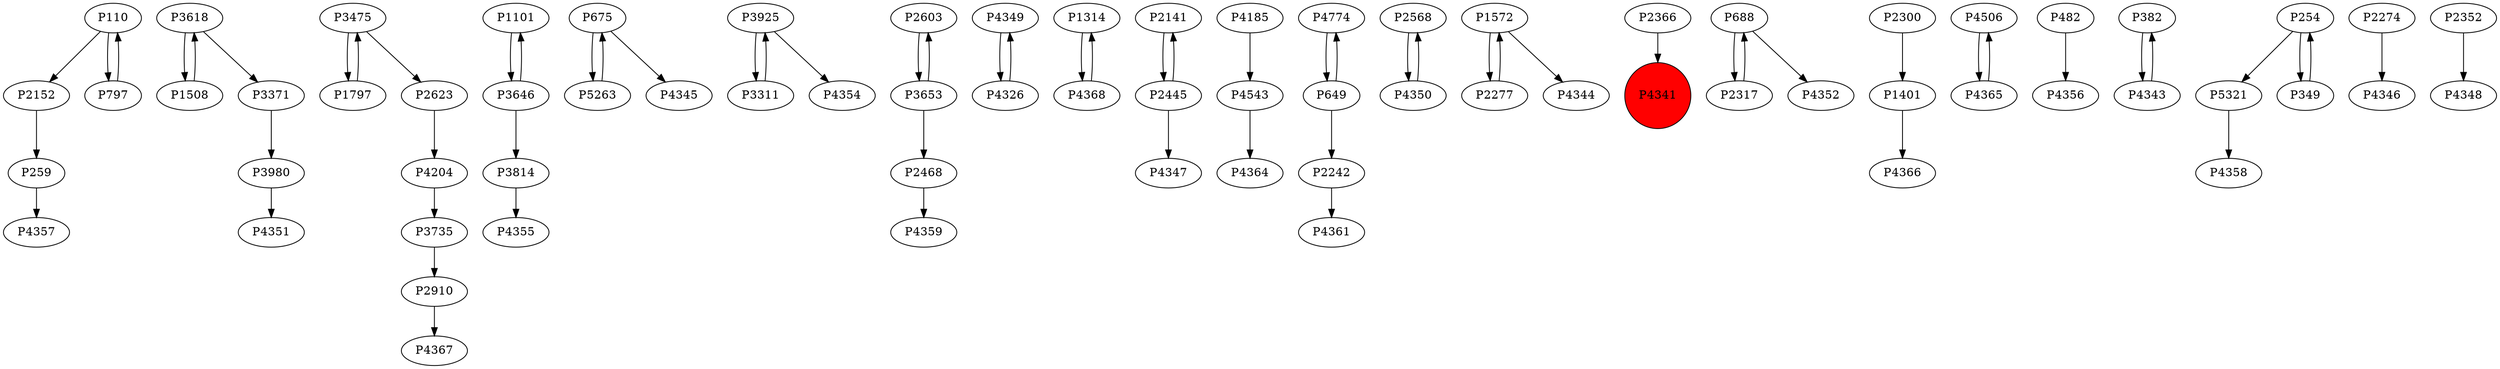digraph {
	P110 -> P2152
	P259 -> P4357
	P3980 -> P4351
	P2910 -> P4367
	P1101 -> P3646
	P675 -> P5263
	P3925 -> P3311
	P3475 -> P1797
	P2603 -> P3653
	P4349 -> P4326
	P3618 -> P1508
	P1314 -> P4368
	P3646 -> P1101
	P2141 -> P2445
	P4185 -> P4543
	P4774 -> P649
	P2568 -> P4350
	P3646 -> P3814
	P3618 -> P3371
	P649 -> P4774
	P2242 -> P4361
	P3814 -> P4355
	P1572 -> P2277
	P797 -> P110
	P5263 -> P675
	P3371 -> P3980
	P2366 -> P4341
	P688 -> P2317
	P2300 -> P1401
	P1508 -> P3618
	P649 -> P2242
	P4506 -> P4365
	P4368 -> P1314
	P3735 -> P2910
	P482 -> P4356
	P382 -> P4343
	P5321 -> P4358
	P1572 -> P4344
	P2152 -> P259
	P2623 -> P4204
	P254 -> P349
	P688 -> P4352
	P3653 -> P2468
	P2317 -> P688
	P4326 -> P4349
	P1401 -> P4366
	P349 -> P254
	P254 -> P5321
	P2277 -> P1572
	P675 -> P4345
	P3475 -> P2623
	P4543 -> P4364
	P4343 -> P382
	P2274 -> P4346
	P3311 -> P3925
	P4365 -> P4506
	P4350 -> P2568
	P110 -> P797
	P4204 -> P3735
	P3925 -> P4354
	P2445 -> P2141
	P2445 -> P4347
	P2468 -> P4359
	P2352 -> P4348
	P1797 -> P3475
	P3653 -> P2603
	P4341 [shape=circle]
	P4341 [style=filled]
	P4341 [fillcolor=red]
}